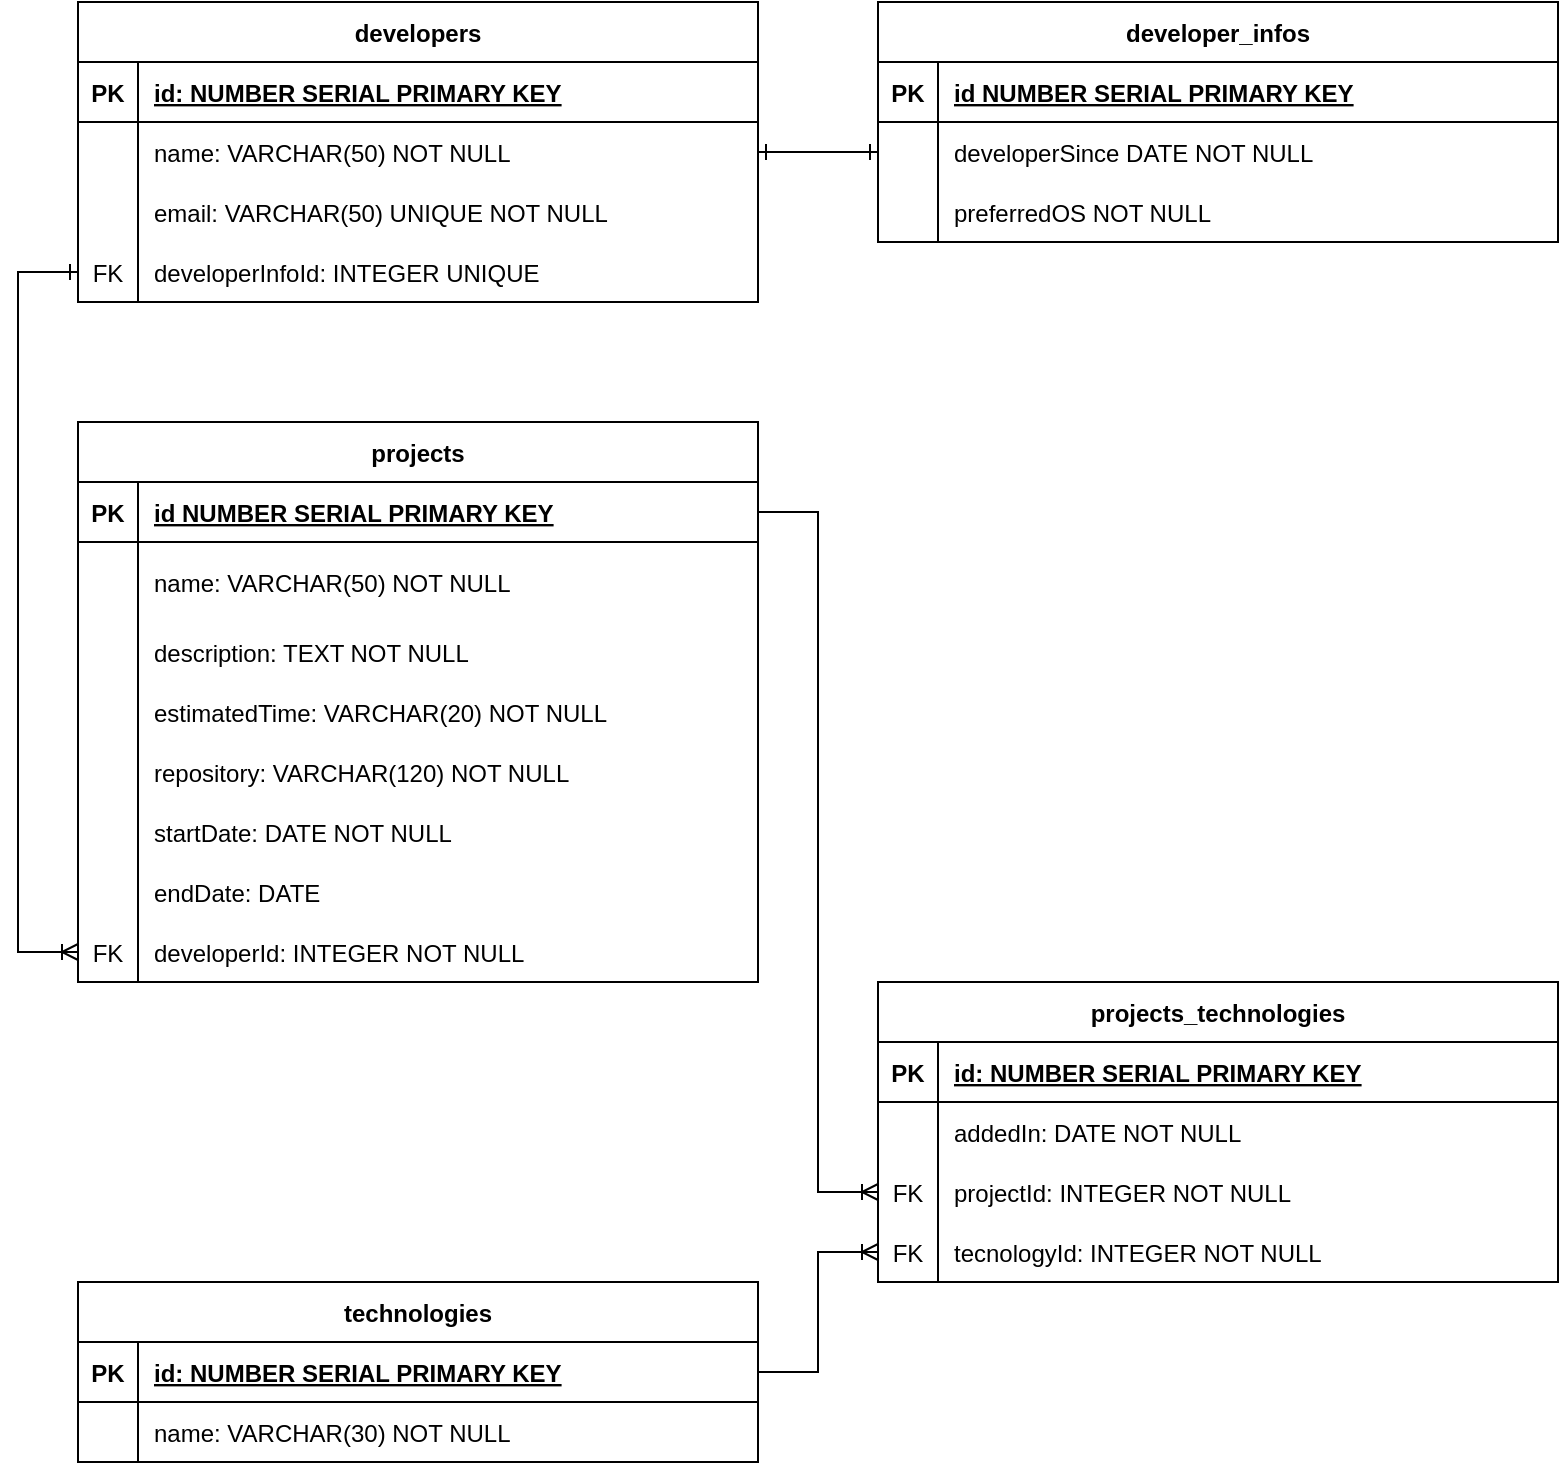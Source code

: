 <mxfile version="20.8.10" type="device"><diagram name="Página-1" id="ecMnb2pQz41fZf4-Psm5"><mxGraphModel dx="955" dy="723" grid="1" gridSize="10" guides="1" tooltips="1" connect="1" arrows="1" fold="1" page="1" pageScale="1" pageWidth="827" pageHeight="1169" math="0" shadow="0"><root><mxCell id="0"/><mxCell id="1" parent="0"/><mxCell id="N_URS459ZLj-RBkmDk9h-1" value="developer_infos" style="shape=table;startSize=30;container=1;collapsible=1;childLayout=tableLayout;fixedRows=1;rowLines=0;fontStyle=1;align=center;resizeLast=1;" parent="1" vertex="1"><mxGeometry x="440" y="30" width="340" height="120" as="geometry"/></mxCell><mxCell id="N_URS459ZLj-RBkmDk9h-2" value="" style="shape=tableRow;horizontal=0;startSize=0;swimlaneHead=0;swimlaneBody=0;fillColor=none;collapsible=0;dropTarget=0;points=[[0,0.5],[1,0.5]];portConstraint=eastwest;top=0;left=0;right=0;bottom=1;" parent="N_URS459ZLj-RBkmDk9h-1" vertex="1"><mxGeometry y="30" width="340" height="30" as="geometry"/></mxCell><mxCell id="N_URS459ZLj-RBkmDk9h-3" value="PK" style="shape=partialRectangle;connectable=0;fillColor=none;top=0;left=0;bottom=0;right=0;fontStyle=1;overflow=hidden;" parent="N_URS459ZLj-RBkmDk9h-2" vertex="1"><mxGeometry width="30" height="30" as="geometry"><mxRectangle width="30" height="30" as="alternateBounds"/></mxGeometry></mxCell><mxCell id="N_URS459ZLj-RBkmDk9h-4" value="id NUMBER SERIAL PRIMARY KEY" style="shape=partialRectangle;connectable=0;fillColor=none;top=0;left=0;bottom=0;right=0;align=left;spacingLeft=6;fontStyle=5;overflow=hidden;" parent="N_URS459ZLj-RBkmDk9h-2" vertex="1"><mxGeometry x="30" width="310" height="30" as="geometry"><mxRectangle width="310" height="30" as="alternateBounds"/></mxGeometry></mxCell><mxCell id="N_URS459ZLj-RBkmDk9h-5" value="" style="shape=tableRow;horizontal=0;startSize=0;swimlaneHead=0;swimlaneBody=0;fillColor=none;collapsible=0;dropTarget=0;points=[[0,0.5],[1,0.5]];portConstraint=eastwest;top=0;left=0;right=0;bottom=0;" parent="N_URS459ZLj-RBkmDk9h-1" vertex="1"><mxGeometry y="60" width="340" height="30" as="geometry"/></mxCell><mxCell id="N_URS459ZLj-RBkmDk9h-6" value="" style="shape=partialRectangle;connectable=0;fillColor=none;top=0;left=0;bottom=0;right=0;editable=1;overflow=hidden;" parent="N_URS459ZLj-RBkmDk9h-5" vertex="1"><mxGeometry width="30" height="30" as="geometry"><mxRectangle width="30" height="30" as="alternateBounds"/></mxGeometry></mxCell><mxCell id="N_URS459ZLj-RBkmDk9h-7" value="developerSince DATE NOT NULL" style="shape=partialRectangle;connectable=0;fillColor=none;top=0;left=0;bottom=0;right=0;align=left;spacingLeft=6;overflow=hidden;" parent="N_URS459ZLj-RBkmDk9h-5" vertex="1"><mxGeometry x="30" width="310" height="30" as="geometry"><mxRectangle width="310" height="30" as="alternateBounds"/></mxGeometry></mxCell><mxCell id="N_URS459ZLj-RBkmDk9h-8" value="" style="shape=tableRow;horizontal=0;startSize=0;swimlaneHead=0;swimlaneBody=0;fillColor=none;collapsible=0;dropTarget=0;points=[[0,0.5],[1,0.5]];portConstraint=eastwest;top=0;left=0;right=0;bottom=0;" parent="N_URS459ZLj-RBkmDk9h-1" vertex="1"><mxGeometry y="90" width="340" height="30" as="geometry"/></mxCell><mxCell id="N_URS459ZLj-RBkmDk9h-9" value="" style="shape=partialRectangle;connectable=0;fillColor=none;top=0;left=0;bottom=0;right=0;editable=1;overflow=hidden;" parent="N_URS459ZLj-RBkmDk9h-8" vertex="1"><mxGeometry width="30" height="30" as="geometry"><mxRectangle width="30" height="30" as="alternateBounds"/></mxGeometry></mxCell><mxCell id="N_URS459ZLj-RBkmDk9h-10" value="preferredOS NOT NULL" style="shape=partialRectangle;connectable=0;fillColor=none;top=0;left=0;bottom=0;right=0;align=left;spacingLeft=6;overflow=hidden;" parent="N_URS459ZLj-RBkmDk9h-8" vertex="1"><mxGeometry x="30" width="310" height="30" as="geometry"><mxRectangle width="310" height="30" as="alternateBounds"/></mxGeometry></mxCell><mxCell id="N_URS459ZLj-RBkmDk9h-11" value="developers" style="shape=table;startSize=30;container=1;collapsible=1;childLayout=tableLayout;fixedRows=1;rowLines=0;fontStyle=1;align=center;resizeLast=1;" parent="1" vertex="1"><mxGeometry x="40" y="30" width="340" height="150" as="geometry"/></mxCell><mxCell id="N_URS459ZLj-RBkmDk9h-12" value="" style="shape=tableRow;horizontal=0;startSize=0;swimlaneHead=0;swimlaneBody=0;fillColor=none;collapsible=0;dropTarget=0;points=[[0,0.5],[1,0.5]];portConstraint=eastwest;top=0;left=0;right=0;bottom=1;" parent="N_URS459ZLj-RBkmDk9h-11" vertex="1"><mxGeometry y="30" width="340" height="30" as="geometry"/></mxCell><mxCell id="N_URS459ZLj-RBkmDk9h-13" value="PK" style="shape=partialRectangle;connectable=0;fillColor=none;top=0;left=0;bottom=0;right=0;fontStyle=1;overflow=hidden;" parent="N_URS459ZLj-RBkmDk9h-12" vertex="1"><mxGeometry width="30" height="30" as="geometry"><mxRectangle width="30" height="30" as="alternateBounds"/></mxGeometry></mxCell><mxCell id="N_URS459ZLj-RBkmDk9h-14" value="id: NUMBER SERIAL PRIMARY KEY" style="shape=partialRectangle;connectable=0;fillColor=none;top=0;left=0;bottom=0;right=0;align=left;spacingLeft=6;fontStyle=5;overflow=hidden;" parent="N_URS459ZLj-RBkmDk9h-12" vertex="1"><mxGeometry x="30" width="310" height="30" as="geometry"><mxRectangle width="310" height="30" as="alternateBounds"/></mxGeometry></mxCell><mxCell id="N_URS459ZLj-RBkmDk9h-15" value="" style="shape=tableRow;horizontal=0;startSize=0;swimlaneHead=0;swimlaneBody=0;fillColor=none;collapsible=0;dropTarget=0;points=[[0,0.5],[1,0.5]];portConstraint=eastwest;top=0;left=0;right=0;bottom=0;" parent="N_URS459ZLj-RBkmDk9h-11" vertex="1"><mxGeometry y="60" width="340" height="30" as="geometry"/></mxCell><mxCell id="N_URS459ZLj-RBkmDk9h-16" value="" style="shape=partialRectangle;connectable=0;fillColor=none;top=0;left=0;bottom=0;right=0;editable=1;overflow=hidden;" parent="N_URS459ZLj-RBkmDk9h-15" vertex="1"><mxGeometry width="30" height="30" as="geometry"><mxRectangle width="30" height="30" as="alternateBounds"/></mxGeometry></mxCell><mxCell id="N_URS459ZLj-RBkmDk9h-17" value="name: VARCHAR(50) NOT NULL" style="shape=partialRectangle;connectable=0;fillColor=none;top=0;left=0;bottom=0;right=0;align=left;spacingLeft=6;overflow=hidden;" parent="N_URS459ZLj-RBkmDk9h-15" vertex="1"><mxGeometry x="30" width="310" height="30" as="geometry"><mxRectangle width="310" height="30" as="alternateBounds"/></mxGeometry></mxCell><mxCell id="N_URS459ZLj-RBkmDk9h-18" value="" style="shape=tableRow;horizontal=0;startSize=0;swimlaneHead=0;swimlaneBody=0;fillColor=none;collapsible=0;dropTarget=0;points=[[0,0.5],[1,0.5]];portConstraint=eastwest;top=0;left=0;right=0;bottom=0;" parent="N_URS459ZLj-RBkmDk9h-11" vertex="1"><mxGeometry y="90" width="340" height="30" as="geometry"/></mxCell><mxCell id="N_URS459ZLj-RBkmDk9h-19" value="" style="shape=partialRectangle;connectable=0;fillColor=none;top=0;left=0;bottom=0;right=0;editable=1;overflow=hidden;" parent="N_URS459ZLj-RBkmDk9h-18" vertex="1"><mxGeometry width="30" height="30" as="geometry"><mxRectangle width="30" height="30" as="alternateBounds"/></mxGeometry></mxCell><mxCell id="N_URS459ZLj-RBkmDk9h-20" value="email: VARCHAR(50) UNIQUE NOT NULL" style="shape=partialRectangle;connectable=0;fillColor=none;top=0;left=0;bottom=0;right=0;align=left;spacingLeft=6;overflow=hidden;" parent="N_URS459ZLj-RBkmDk9h-18" vertex="1"><mxGeometry x="30" width="310" height="30" as="geometry"><mxRectangle width="310" height="30" as="alternateBounds"/></mxGeometry></mxCell><mxCell id="N_URS459ZLj-RBkmDk9h-21" value="" style="shape=tableRow;horizontal=0;startSize=0;swimlaneHead=0;swimlaneBody=0;fillColor=none;collapsible=0;dropTarget=0;points=[[0,0.5],[1,0.5]];portConstraint=eastwest;top=0;left=0;right=0;bottom=0;" parent="N_URS459ZLj-RBkmDk9h-11" vertex="1"><mxGeometry y="120" width="340" height="30" as="geometry"/></mxCell><mxCell id="N_URS459ZLj-RBkmDk9h-22" value="FK" style="shape=partialRectangle;connectable=0;fillColor=none;top=0;left=0;bottom=0;right=0;editable=1;overflow=hidden;" parent="N_URS459ZLj-RBkmDk9h-21" vertex="1"><mxGeometry width="30" height="30" as="geometry"><mxRectangle width="30" height="30" as="alternateBounds"/></mxGeometry></mxCell><mxCell id="N_URS459ZLj-RBkmDk9h-23" value="developerInfoId: INTEGER UNIQUE " style="shape=partialRectangle;connectable=0;fillColor=none;top=0;left=0;bottom=0;right=0;align=left;spacingLeft=6;overflow=hidden;" parent="N_URS459ZLj-RBkmDk9h-21" vertex="1"><mxGeometry x="30" width="310" height="30" as="geometry"><mxRectangle width="310" height="30" as="alternateBounds"/></mxGeometry></mxCell><mxCell id="N_URS459ZLj-RBkmDk9h-24" value="projects" style="shape=table;startSize=30;container=1;collapsible=1;childLayout=tableLayout;fixedRows=1;rowLines=0;fontStyle=1;align=center;resizeLast=1;" parent="1" vertex="1"><mxGeometry x="40" y="240" width="340" height="280" as="geometry"/></mxCell><mxCell id="N_URS459ZLj-RBkmDk9h-25" value="" style="shape=tableRow;horizontal=0;startSize=0;swimlaneHead=0;swimlaneBody=0;fillColor=none;collapsible=0;dropTarget=0;points=[[0,0.5],[1,0.5]];portConstraint=eastwest;top=0;left=0;right=0;bottom=1;" parent="N_URS459ZLj-RBkmDk9h-24" vertex="1"><mxGeometry y="30" width="340" height="30" as="geometry"/></mxCell><mxCell id="N_URS459ZLj-RBkmDk9h-26" value="PK" style="shape=partialRectangle;connectable=0;fillColor=none;top=0;left=0;bottom=0;right=0;fontStyle=1;overflow=hidden;" parent="N_URS459ZLj-RBkmDk9h-25" vertex="1"><mxGeometry width="30" height="30" as="geometry"><mxRectangle width="30" height="30" as="alternateBounds"/></mxGeometry></mxCell><mxCell id="N_URS459ZLj-RBkmDk9h-27" value="id NUMBER SERIAL PRIMARY KEY" style="shape=partialRectangle;connectable=0;fillColor=none;top=0;left=0;bottom=0;right=0;align=left;spacingLeft=6;fontStyle=5;overflow=hidden;" parent="N_URS459ZLj-RBkmDk9h-25" vertex="1"><mxGeometry x="30" width="310" height="30" as="geometry"><mxRectangle width="310" height="30" as="alternateBounds"/></mxGeometry></mxCell><mxCell id="N_URS459ZLj-RBkmDk9h-28" value="" style="shape=tableRow;horizontal=0;startSize=0;swimlaneHead=0;swimlaneBody=0;fillColor=none;collapsible=0;dropTarget=0;points=[[0,0.5],[1,0.5]];portConstraint=eastwest;top=0;left=0;right=0;bottom=0;" parent="N_URS459ZLj-RBkmDk9h-24" vertex="1"><mxGeometry y="60" width="340" height="40" as="geometry"/></mxCell><mxCell id="N_URS459ZLj-RBkmDk9h-29" value="" style="shape=partialRectangle;connectable=0;fillColor=none;top=0;left=0;bottom=0;right=0;editable=1;overflow=hidden;" parent="N_URS459ZLj-RBkmDk9h-28" vertex="1"><mxGeometry width="30" height="40" as="geometry"><mxRectangle width="30" height="40" as="alternateBounds"/></mxGeometry></mxCell><mxCell id="N_URS459ZLj-RBkmDk9h-30" value="name: VARCHAR(50) NOT NULL" style="shape=partialRectangle;connectable=0;fillColor=none;top=0;left=0;bottom=0;right=0;align=left;spacingLeft=6;overflow=hidden;" parent="N_URS459ZLj-RBkmDk9h-28" vertex="1"><mxGeometry x="30" width="310" height="40" as="geometry"><mxRectangle width="310" height="40" as="alternateBounds"/></mxGeometry></mxCell><mxCell id="N_URS459ZLj-RBkmDk9h-31" value="" style="shape=tableRow;horizontal=0;startSize=0;swimlaneHead=0;swimlaneBody=0;fillColor=none;collapsible=0;dropTarget=0;points=[[0,0.5],[1,0.5]];portConstraint=eastwest;top=0;left=0;right=0;bottom=0;" parent="N_URS459ZLj-RBkmDk9h-24" vertex="1"><mxGeometry y="100" width="340" height="30" as="geometry"/></mxCell><mxCell id="N_URS459ZLj-RBkmDk9h-32" value="" style="shape=partialRectangle;connectable=0;fillColor=none;top=0;left=0;bottom=0;right=0;editable=1;overflow=hidden;" parent="N_URS459ZLj-RBkmDk9h-31" vertex="1"><mxGeometry width="30" height="30" as="geometry"><mxRectangle width="30" height="30" as="alternateBounds"/></mxGeometry></mxCell><mxCell id="N_URS459ZLj-RBkmDk9h-33" value="description: TEXT NOT NULL    " style="shape=partialRectangle;connectable=0;fillColor=none;top=0;left=0;bottom=0;right=0;align=left;spacingLeft=6;overflow=hidden;" parent="N_URS459ZLj-RBkmDk9h-31" vertex="1"><mxGeometry x="30" width="310" height="30" as="geometry"><mxRectangle width="310" height="30" as="alternateBounds"/></mxGeometry></mxCell><mxCell id="N_URS459ZLj-RBkmDk9h-34" value="" style="shape=tableRow;horizontal=0;startSize=0;swimlaneHead=0;swimlaneBody=0;fillColor=none;collapsible=0;dropTarget=0;points=[[0,0.5],[1,0.5]];portConstraint=eastwest;top=0;left=0;right=0;bottom=0;" parent="N_URS459ZLj-RBkmDk9h-24" vertex="1"><mxGeometry y="130" width="340" height="30" as="geometry"/></mxCell><mxCell id="N_URS459ZLj-RBkmDk9h-35" value="" style="shape=partialRectangle;connectable=0;fillColor=none;top=0;left=0;bottom=0;right=0;editable=1;overflow=hidden;" parent="N_URS459ZLj-RBkmDk9h-34" vertex="1"><mxGeometry width="30" height="30" as="geometry"><mxRectangle width="30" height="30" as="alternateBounds"/></mxGeometry></mxCell><mxCell id="N_URS459ZLj-RBkmDk9h-36" value="estimatedTime: VARCHAR(20) NOT NULL" style="shape=partialRectangle;connectable=0;fillColor=none;top=0;left=0;bottom=0;right=0;align=left;spacingLeft=6;overflow=hidden;" parent="N_URS459ZLj-RBkmDk9h-34" vertex="1"><mxGeometry x="30" width="310" height="30" as="geometry"><mxRectangle width="310" height="30" as="alternateBounds"/></mxGeometry></mxCell><mxCell id="N_URS459ZLj-RBkmDk9h-37" value="" style="shape=tableRow;horizontal=0;startSize=0;swimlaneHead=0;swimlaneBody=0;fillColor=none;collapsible=0;dropTarget=0;points=[[0,0.5],[1,0.5]];portConstraint=eastwest;top=0;left=0;right=0;bottom=0;" parent="N_URS459ZLj-RBkmDk9h-24" vertex="1"><mxGeometry y="160" width="340" height="30" as="geometry"/></mxCell><mxCell id="N_URS459ZLj-RBkmDk9h-38" value="" style="shape=partialRectangle;connectable=0;fillColor=none;top=0;left=0;bottom=0;right=0;editable=1;overflow=hidden;" parent="N_URS459ZLj-RBkmDk9h-37" vertex="1"><mxGeometry width="30" height="30" as="geometry"><mxRectangle width="30" height="30" as="alternateBounds"/></mxGeometry></mxCell><mxCell id="N_URS459ZLj-RBkmDk9h-39" value="repository: VARCHAR(120) NOT NULL" style="shape=partialRectangle;connectable=0;fillColor=none;top=0;left=0;bottom=0;right=0;align=left;spacingLeft=6;overflow=hidden;" parent="N_URS459ZLj-RBkmDk9h-37" vertex="1"><mxGeometry x="30" width="310" height="30" as="geometry"><mxRectangle width="310" height="30" as="alternateBounds"/></mxGeometry></mxCell><mxCell id="N_URS459ZLj-RBkmDk9h-40" value="" style="shape=tableRow;horizontal=0;startSize=0;swimlaneHead=0;swimlaneBody=0;fillColor=none;collapsible=0;dropTarget=0;points=[[0,0.5],[1,0.5]];portConstraint=eastwest;top=0;left=0;right=0;bottom=0;" parent="N_URS459ZLj-RBkmDk9h-24" vertex="1"><mxGeometry y="190" width="340" height="30" as="geometry"/></mxCell><mxCell id="N_URS459ZLj-RBkmDk9h-41" value="" style="shape=partialRectangle;connectable=0;fillColor=none;top=0;left=0;bottom=0;right=0;editable=1;overflow=hidden;" parent="N_URS459ZLj-RBkmDk9h-40" vertex="1"><mxGeometry width="30" height="30" as="geometry"><mxRectangle width="30" height="30" as="alternateBounds"/></mxGeometry></mxCell><mxCell id="N_URS459ZLj-RBkmDk9h-42" value="startDate: DATE NOT NULL" style="shape=partialRectangle;connectable=0;fillColor=none;top=0;left=0;bottom=0;right=0;align=left;spacingLeft=6;overflow=hidden;" parent="N_URS459ZLj-RBkmDk9h-40" vertex="1"><mxGeometry x="30" width="310" height="30" as="geometry"><mxRectangle width="310" height="30" as="alternateBounds"/></mxGeometry></mxCell><mxCell id="N_URS459ZLj-RBkmDk9h-43" value="" style="shape=tableRow;horizontal=0;startSize=0;swimlaneHead=0;swimlaneBody=0;fillColor=none;collapsible=0;dropTarget=0;points=[[0,0.5],[1,0.5]];portConstraint=eastwest;top=0;left=0;right=0;bottom=0;" parent="N_URS459ZLj-RBkmDk9h-24" vertex="1"><mxGeometry y="220" width="340" height="30" as="geometry"/></mxCell><mxCell id="N_URS459ZLj-RBkmDk9h-44" value="" style="shape=partialRectangle;connectable=0;fillColor=none;top=0;left=0;bottom=0;right=0;editable=1;overflow=hidden;" parent="N_URS459ZLj-RBkmDk9h-43" vertex="1"><mxGeometry width="30" height="30" as="geometry"><mxRectangle width="30" height="30" as="alternateBounds"/></mxGeometry></mxCell><mxCell id="N_URS459ZLj-RBkmDk9h-45" value="endDate: DATE" style="shape=partialRectangle;connectable=0;fillColor=none;top=0;left=0;bottom=0;right=0;align=left;spacingLeft=6;overflow=hidden;" parent="N_URS459ZLj-RBkmDk9h-43" vertex="1"><mxGeometry x="30" width="310" height="30" as="geometry"><mxRectangle width="310" height="30" as="alternateBounds"/></mxGeometry></mxCell><mxCell id="N_URS459ZLj-RBkmDk9h-46" value="" style="shape=tableRow;horizontal=0;startSize=0;swimlaneHead=0;swimlaneBody=0;fillColor=none;collapsible=0;dropTarget=0;points=[[0,0.5],[1,0.5]];portConstraint=eastwest;top=0;left=0;right=0;bottom=0;" parent="N_URS459ZLj-RBkmDk9h-24" vertex="1"><mxGeometry y="250" width="340" height="30" as="geometry"/></mxCell><mxCell id="N_URS459ZLj-RBkmDk9h-47" value="FK" style="shape=partialRectangle;connectable=0;fillColor=none;top=0;left=0;bottom=0;right=0;editable=1;overflow=hidden;" parent="N_URS459ZLj-RBkmDk9h-46" vertex="1"><mxGeometry width="30" height="30" as="geometry"><mxRectangle width="30" height="30" as="alternateBounds"/></mxGeometry></mxCell><mxCell id="N_URS459ZLj-RBkmDk9h-48" value="developerId: INTEGER NOT NULL " style="shape=partialRectangle;connectable=0;fillColor=none;top=0;left=0;bottom=0;right=0;align=left;spacingLeft=6;overflow=hidden;" parent="N_URS459ZLj-RBkmDk9h-46" vertex="1"><mxGeometry x="30" width="310" height="30" as="geometry"><mxRectangle width="310" height="30" as="alternateBounds"/></mxGeometry></mxCell><mxCell id="N_URS459ZLj-RBkmDk9h-49" style="edgeStyle=orthogonalEdgeStyle;rounded=0;orthogonalLoop=1;jettySize=auto;html=1;entryX=0;entryY=0.5;entryDx=0;entryDy=0;startArrow=ERone;startFill=0;exitX=1;exitY=0.5;exitDx=0;exitDy=0;endArrow=ERone;endFill=0;" parent="1" source="N_URS459ZLj-RBkmDk9h-15" target="N_URS459ZLj-RBkmDk9h-5" edge="1"><mxGeometry relative="1" as="geometry"><mxPoint x="390" y="105" as="sourcePoint"/></mxGeometry></mxCell><mxCell id="N_URS459ZLj-RBkmDk9h-50" value="technologies" style="shape=table;startSize=30;container=1;collapsible=1;childLayout=tableLayout;fixedRows=1;rowLines=0;fontStyle=1;align=center;resizeLast=1;" parent="1" vertex="1"><mxGeometry x="40" y="670" width="340" height="90" as="geometry"/></mxCell><mxCell id="N_URS459ZLj-RBkmDk9h-51" value="" style="shape=tableRow;horizontal=0;startSize=0;swimlaneHead=0;swimlaneBody=0;fillColor=none;collapsible=0;dropTarget=0;points=[[0,0.5],[1,0.5]];portConstraint=eastwest;top=0;left=0;right=0;bottom=1;" parent="N_URS459ZLj-RBkmDk9h-50" vertex="1"><mxGeometry y="30" width="340" height="30" as="geometry"/></mxCell><mxCell id="N_URS459ZLj-RBkmDk9h-52" value="PK" style="shape=partialRectangle;connectable=0;fillColor=none;top=0;left=0;bottom=0;right=0;fontStyle=1;overflow=hidden;" parent="N_URS459ZLj-RBkmDk9h-51" vertex="1"><mxGeometry width="30" height="30" as="geometry"><mxRectangle width="30" height="30" as="alternateBounds"/></mxGeometry></mxCell><mxCell id="N_URS459ZLj-RBkmDk9h-53" value="id: NUMBER SERIAL PRIMARY KEY" style="shape=partialRectangle;connectable=0;fillColor=none;top=0;left=0;bottom=0;right=0;align=left;spacingLeft=6;fontStyle=5;overflow=hidden;" parent="N_URS459ZLj-RBkmDk9h-51" vertex="1"><mxGeometry x="30" width="310" height="30" as="geometry"><mxRectangle width="310" height="30" as="alternateBounds"/></mxGeometry></mxCell><mxCell id="N_URS459ZLj-RBkmDk9h-54" value="" style="shape=tableRow;horizontal=0;startSize=0;swimlaneHead=0;swimlaneBody=0;fillColor=none;collapsible=0;dropTarget=0;points=[[0,0.5],[1,0.5]];portConstraint=eastwest;top=0;left=0;right=0;bottom=0;" parent="N_URS459ZLj-RBkmDk9h-50" vertex="1"><mxGeometry y="60" width="340" height="30" as="geometry"/></mxCell><mxCell id="N_URS459ZLj-RBkmDk9h-55" value="" style="shape=partialRectangle;connectable=0;fillColor=none;top=0;left=0;bottom=0;right=0;editable=1;overflow=hidden;" parent="N_URS459ZLj-RBkmDk9h-54" vertex="1"><mxGeometry width="30" height="30" as="geometry"><mxRectangle width="30" height="30" as="alternateBounds"/></mxGeometry></mxCell><mxCell id="N_URS459ZLj-RBkmDk9h-56" value="name: VARCHAR(30) NOT NULL" style="shape=partialRectangle;connectable=0;fillColor=none;top=0;left=0;bottom=0;right=0;align=left;spacingLeft=6;overflow=hidden;" parent="N_URS459ZLj-RBkmDk9h-54" vertex="1"><mxGeometry x="30" width="310" height="30" as="geometry"><mxRectangle width="310" height="30" as="alternateBounds"/></mxGeometry></mxCell><mxCell id="N_URS459ZLj-RBkmDk9h-57" value="projects_technologies" style="shape=table;startSize=30;container=1;collapsible=1;childLayout=tableLayout;fixedRows=1;rowLines=0;fontStyle=1;align=center;resizeLast=1;" parent="1" vertex="1"><mxGeometry x="440" y="520" width="340" height="150" as="geometry"/></mxCell><mxCell id="N_URS459ZLj-RBkmDk9h-58" value="" style="shape=tableRow;horizontal=0;startSize=0;swimlaneHead=0;swimlaneBody=0;fillColor=none;collapsible=0;dropTarget=0;points=[[0,0.5],[1,0.5]];portConstraint=eastwest;top=0;left=0;right=0;bottom=1;" parent="N_URS459ZLj-RBkmDk9h-57" vertex="1"><mxGeometry y="30" width="340" height="30" as="geometry"/></mxCell><mxCell id="N_URS459ZLj-RBkmDk9h-59" value="PK" style="shape=partialRectangle;connectable=0;fillColor=none;top=0;left=0;bottom=0;right=0;fontStyle=1;overflow=hidden;" parent="N_URS459ZLj-RBkmDk9h-58" vertex="1"><mxGeometry width="30" height="30" as="geometry"><mxRectangle width="30" height="30" as="alternateBounds"/></mxGeometry></mxCell><mxCell id="N_URS459ZLj-RBkmDk9h-60" value="id: NUMBER SERIAL PRIMARY KEY" style="shape=partialRectangle;connectable=0;fillColor=none;top=0;left=0;bottom=0;right=0;align=left;spacingLeft=6;fontStyle=5;overflow=hidden;" parent="N_URS459ZLj-RBkmDk9h-58" vertex="1"><mxGeometry x="30" width="310" height="30" as="geometry"><mxRectangle width="310" height="30" as="alternateBounds"/></mxGeometry></mxCell><mxCell id="N_URS459ZLj-RBkmDk9h-61" value="" style="shape=tableRow;horizontal=0;startSize=0;swimlaneHead=0;swimlaneBody=0;fillColor=none;collapsible=0;dropTarget=0;points=[[0,0.5],[1,0.5]];portConstraint=eastwest;top=0;left=0;right=0;bottom=0;" parent="N_URS459ZLj-RBkmDk9h-57" vertex="1"><mxGeometry y="60" width="340" height="30" as="geometry"/></mxCell><mxCell id="N_URS459ZLj-RBkmDk9h-62" value="" style="shape=partialRectangle;connectable=0;fillColor=none;top=0;left=0;bottom=0;right=0;editable=1;overflow=hidden;" parent="N_URS459ZLj-RBkmDk9h-61" vertex="1"><mxGeometry width="30" height="30" as="geometry"><mxRectangle width="30" height="30" as="alternateBounds"/></mxGeometry></mxCell><mxCell id="N_URS459ZLj-RBkmDk9h-63" value="addedIn: DATE NOT NULL" style="shape=partialRectangle;connectable=0;fillColor=none;top=0;left=0;bottom=0;right=0;align=left;spacingLeft=6;overflow=hidden;" parent="N_URS459ZLj-RBkmDk9h-61" vertex="1"><mxGeometry x="30" width="310" height="30" as="geometry"><mxRectangle width="310" height="30" as="alternateBounds"/></mxGeometry></mxCell><mxCell id="N_URS459ZLj-RBkmDk9h-64" value="" style="shape=tableRow;horizontal=0;startSize=0;swimlaneHead=0;swimlaneBody=0;fillColor=none;collapsible=0;dropTarget=0;points=[[0,0.5],[1,0.5]];portConstraint=eastwest;top=0;left=0;right=0;bottom=0;" parent="N_URS459ZLj-RBkmDk9h-57" vertex="1"><mxGeometry y="90" width="340" height="30" as="geometry"/></mxCell><mxCell id="N_URS459ZLj-RBkmDk9h-65" value="FK" style="shape=partialRectangle;connectable=0;fillColor=none;top=0;left=0;bottom=0;right=0;editable=1;overflow=hidden;" parent="N_URS459ZLj-RBkmDk9h-64" vertex="1"><mxGeometry width="30" height="30" as="geometry"><mxRectangle width="30" height="30" as="alternateBounds"/></mxGeometry></mxCell><mxCell id="N_URS459ZLj-RBkmDk9h-66" value="projectId: INTEGER NOT NULL" style="shape=partialRectangle;connectable=0;fillColor=none;top=0;left=0;bottom=0;right=0;align=left;spacingLeft=6;overflow=hidden;" parent="N_URS459ZLj-RBkmDk9h-64" vertex="1"><mxGeometry x="30" width="310" height="30" as="geometry"><mxRectangle width="310" height="30" as="alternateBounds"/></mxGeometry></mxCell><mxCell id="N_URS459ZLj-RBkmDk9h-67" value="" style="shape=tableRow;horizontal=0;startSize=0;swimlaneHead=0;swimlaneBody=0;fillColor=none;collapsible=0;dropTarget=0;points=[[0,0.5],[1,0.5]];portConstraint=eastwest;top=0;left=0;right=0;bottom=0;" parent="N_URS459ZLj-RBkmDk9h-57" vertex="1"><mxGeometry y="120" width="340" height="30" as="geometry"/></mxCell><mxCell id="N_URS459ZLj-RBkmDk9h-68" value="FK" style="shape=partialRectangle;connectable=0;fillColor=none;top=0;left=0;bottom=0;right=0;editable=1;overflow=hidden;" parent="N_URS459ZLj-RBkmDk9h-67" vertex="1"><mxGeometry width="30" height="30" as="geometry"><mxRectangle width="30" height="30" as="alternateBounds"/></mxGeometry></mxCell><mxCell id="N_URS459ZLj-RBkmDk9h-69" value="tecnologyId: INTEGER NOT NULL" style="shape=partialRectangle;connectable=0;fillColor=none;top=0;left=0;bottom=0;right=0;align=left;spacingLeft=6;overflow=hidden;" parent="N_URS459ZLj-RBkmDk9h-67" vertex="1"><mxGeometry x="30" width="310" height="30" as="geometry"><mxRectangle width="310" height="30" as="alternateBounds"/></mxGeometry></mxCell><mxCell id="N_URS459ZLj-RBkmDk9h-70" style="edgeStyle=orthogonalEdgeStyle;rounded=0;orthogonalLoop=1;jettySize=auto;html=1;exitX=1;exitY=0.5;exitDx=0;exitDy=0;entryX=0;entryY=0.5;entryDx=0;entryDy=0;startArrow=none;startFill=0;endArrow=ERoneToMany;endFill=0;" parent="1" source="N_URS459ZLj-RBkmDk9h-51" target="N_URS459ZLj-RBkmDk9h-67" edge="1"><mxGeometry relative="1" as="geometry"/></mxCell><mxCell id="N_URS459ZLj-RBkmDk9h-71" style="edgeStyle=orthogonalEdgeStyle;rounded=0;orthogonalLoop=1;jettySize=auto;html=1;entryX=0;entryY=0.5;entryDx=0;entryDy=0;startArrow=none;startFill=0;endArrow=ERoneToMany;endFill=0;" parent="1" source="N_URS459ZLj-RBkmDk9h-25" target="N_URS459ZLj-RBkmDk9h-64" edge="1"><mxGeometry relative="1" as="geometry"/></mxCell><mxCell id="N_URS459ZLj-RBkmDk9h-72" style="edgeStyle=orthogonalEdgeStyle;rounded=0;orthogonalLoop=1;jettySize=auto;html=1;entryX=0;entryY=0.5;entryDx=0;entryDy=0;startArrow=ERone;startFill=0;endArrow=ERoneToMany;endFill=0;" parent="1" source="N_URS459ZLj-RBkmDk9h-21" target="N_URS459ZLj-RBkmDk9h-46" edge="1"><mxGeometry relative="1" as="geometry"><Array as="points"><mxPoint x="10" y="165"/><mxPoint x="10" y="505"/></Array></mxGeometry></mxCell></root></mxGraphModel></diagram></mxfile>